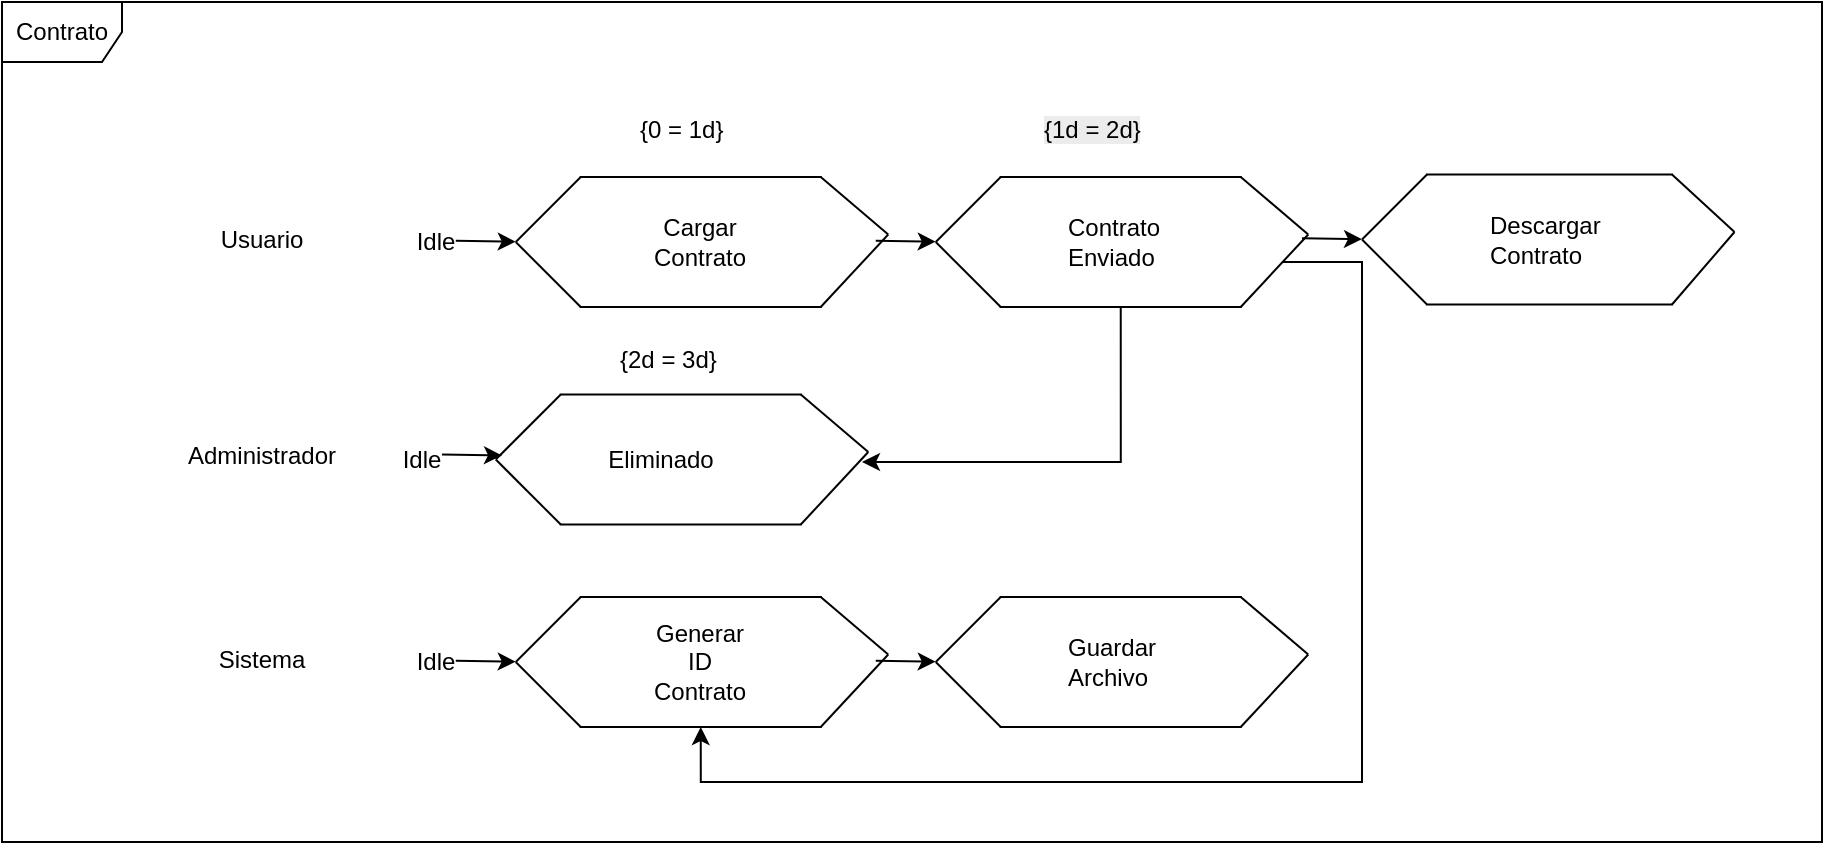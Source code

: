 <mxfile version="28.0.6">
  <diagram name="Página-1" id="PuR6PXavX1iiZgIphFz7">
    <mxGraphModel grid="1" page="1" gridSize="10" guides="1" tooltips="1" connect="1" arrows="1" fold="1" pageScale="1" pageWidth="827" pageHeight="1169" math="0" shadow="0">
      <root>
        <mxCell id="0" />
        <mxCell id="1" parent="0" />
        <mxCell id="wnuGWgDGQfipznTXfZxU-3" value="" style="shape=partialRectangle;whiteSpace=wrap;html=1;top=0;bottom=0;fillColor=none;rotation=90;" vertex="1" parent="1">
          <mxGeometry x="146.87" y="240" width="65" height="120" as="geometry" />
        </mxCell>
        <mxCell id="wnuGWgDGQfipznTXfZxU-6" value="" style="endArrow=none;html=1;rounded=0;exitX=1;exitY=0;exitDx=0;exitDy=0;" edge="1" parent="1" source="wnuGWgDGQfipznTXfZxU-3">
          <mxGeometry width="50" height="50" relative="1" as="geometry">
            <mxPoint x="283.12" y="306.25" as="sourcePoint" />
            <mxPoint x="273.12" y="296.25" as="targetPoint" />
          </mxGeometry>
        </mxCell>
        <mxCell id="wnuGWgDGQfipznTXfZxU-8" value="" style="endArrow=none;html=1;rounded=0;exitX=0;exitY=0;exitDx=0;exitDy=0;" edge="1" parent="1" source="wnuGWgDGQfipznTXfZxU-3">
          <mxGeometry width="50" height="50" relative="1" as="geometry">
            <mxPoint x="283.12" y="258.25" as="sourcePoint" />
            <mxPoint x="273.12" y="296.25" as="targetPoint" />
          </mxGeometry>
        </mxCell>
        <mxCell id="wnuGWgDGQfipznTXfZxU-11" value="" style="endArrow=none;html=1;rounded=0;entryX=1;entryY=1;entryDx=0;entryDy=0;" edge="1" parent="1" target="wnuGWgDGQfipznTXfZxU-3">
          <mxGeometry width="50" height="50" relative="1" as="geometry">
            <mxPoint x="86.87" y="300" as="sourcePoint" />
            <mxPoint x="110.12" y="328.25" as="targetPoint" />
          </mxGeometry>
        </mxCell>
        <mxCell id="wnuGWgDGQfipznTXfZxU-12" value="" style="endArrow=none;html=1;rounded=0;entryX=0;entryY=1;entryDx=0;entryDy=0;" edge="1" parent="1" target="wnuGWgDGQfipznTXfZxU-3">
          <mxGeometry width="50" height="50" relative="1" as="geometry">
            <mxPoint x="86.87" y="300" as="sourcePoint" />
            <mxPoint x="110.12" y="270" as="targetPoint" />
          </mxGeometry>
        </mxCell>
        <mxCell id="CxLbgmbTkm528DCZqjS9-22" style="edgeStyle=orthogonalEdgeStyle;rounded=0;orthogonalLoop=1;jettySize=auto;html=1;entryX=1;entryY=0.5;entryDx=0;entryDy=0;" edge="1" parent="1" target="CxLbgmbTkm528DCZqjS9-3">
          <mxGeometry relative="1" as="geometry">
            <mxPoint x="470" y="310" as="sourcePoint" />
            <mxPoint x="179.37" y="552.5" as="targetPoint" />
            <Array as="points">
              <mxPoint x="510" y="310" />
              <mxPoint x="510" y="570" />
              <mxPoint x="179" y="570" />
            </Array>
          </mxGeometry>
        </mxCell>
        <mxCell id="wnuGWgDGQfipznTXfZxU-13" value="" style="shape=partialRectangle;whiteSpace=wrap;html=1;top=0;bottom=0;fillColor=none;rotation=90;" vertex="1" parent="1">
          <mxGeometry x="356.87" y="240" width="65" height="120" as="geometry" />
        </mxCell>
        <mxCell id="wnuGWgDGQfipznTXfZxU-14" value="" style="endArrow=none;html=1;rounded=0;exitX=1;exitY=0;exitDx=0;exitDy=0;" edge="1" parent="1" source="wnuGWgDGQfipznTXfZxU-13">
          <mxGeometry width="50" height="50" relative="1" as="geometry">
            <mxPoint x="493.12" y="306.25" as="sourcePoint" />
            <mxPoint x="483.12" y="296.25" as="targetPoint" />
          </mxGeometry>
        </mxCell>
        <mxCell id="wnuGWgDGQfipznTXfZxU-15" value="" style="endArrow=none;html=1;rounded=0;exitX=0;exitY=0;exitDx=0;exitDy=0;" edge="1" parent="1" source="wnuGWgDGQfipznTXfZxU-13">
          <mxGeometry width="50" height="50" relative="1" as="geometry">
            <mxPoint x="493.12" y="258.25" as="sourcePoint" />
            <mxPoint x="483.12" y="296.25" as="targetPoint" />
          </mxGeometry>
        </mxCell>
        <mxCell id="wnuGWgDGQfipznTXfZxU-16" value="" style="endArrow=none;html=1;rounded=0;entryX=1;entryY=1;entryDx=0;entryDy=0;" edge="1" parent="1" target="wnuGWgDGQfipznTXfZxU-13">
          <mxGeometry width="50" height="50" relative="1" as="geometry">
            <mxPoint x="296.87" y="300" as="sourcePoint" />
            <mxPoint x="320.12" y="328.25" as="targetPoint" />
          </mxGeometry>
        </mxCell>
        <mxCell id="wnuGWgDGQfipznTXfZxU-17" value="" style="endArrow=none;html=1;rounded=0;entryX=0;entryY=1;entryDx=0;entryDy=0;" edge="1" parent="1" target="wnuGWgDGQfipznTXfZxU-13">
          <mxGeometry width="50" height="50" relative="1" as="geometry">
            <mxPoint x="296.87" y="300" as="sourcePoint" />
            <mxPoint x="320.12" y="270" as="targetPoint" />
          </mxGeometry>
        </mxCell>
        <mxCell id="wnuGWgDGQfipznTXfZxU-23" value="&lt;font style=&quot;vertical-align: inherit;&quot;&gt;&lt;font style=&quot;vertical-align: inherit;&quot;&gt;Idle&lt;/font&gt;&lt;/font&gt;" style="text;html=1;align=center;verticalAlign=middle;whiteSpace=wrap;rounded=0;" vertex="1" parent="1">
          <mxGeometry x="16.87" y="285" width="60" height="30" as="geometry" />
        </mxCell>
        <mxCell id="CxLbgmbTkm528DCZqjS9-2" style="edgeStyle=orthogonalEdgeStyle;rounded=0;orthogonalLoop=1;jettySize=auto;html=1;exitX=1;exitY=0.5;exitDx=0;exitDy=0;" edge="1" parent="1" source="wnuGWgDGQfipznTXfZxU-13">
          <mxGeometry relative="1" as="geometry">
            <mxPoint x="260" y="410" as="targetPoint" />
            <Array as="points">
              <mxPoint x="389" y="410" />
            </Array>
          </mxGeometry>
        </mxCell>
        <mxCell id="wnuGWgDGQfipznTXfZxU-24" value="" style="shape=partialRectangle;whiteSpace=wrap;html=1;top=0;bottom=0;fillColor=none;rotation=90;" vertex="1" parent="1">
          <mxGeometry x="571.25" y="237.5" width="65" height="122.5" as="geometry" />
        </mxCell>
        <mxCell id="wnuGWgDGQfipznTXfZxU-25" value="" style="endArrow=none;html=1;rounded=0;exitX=1;exitY=0;exitDx=0;exitDy=0;" edge="1" parent="1" source="wnuGWgDGQfipznTXfZxU-24">
          <mxGeometry width="50" height="50" relative="1" as="geometry">
            <mxPoint x="706.25" y="305" as="sourcePoint" />
            <mxPoint x="696.25" y="295" as="targetPoint" />
          </mxGeometry>
        </mxCell>
        <mxCell id="wnuGWgDGQfipznTXfZxU-26" value="" style="endArrow=none;html=1;rounded=0;exitX=0;exitY=0;exitDx=0;exitDy=0;" edge="1" parent="1" source="wnuGWgDGQfipznTXfZxU-24">
          <mxGeometry width="50" height="50" relative="1" as="geometry">
            <mxPoint x="706.25" y="257" as="sourcePoint" />
            <mxPoint x="696.25" y="295" as="targetPoint" />
          </mxGeometry>
        </mxCell>
        <mxCell id="wnuGWgDGQfipznTXfZxU-27" value="" style="endArrow=none;html=1;rounded=0;entryX=1;entryY=1;entryDx=0;entryDy=0;" edge="1" parent="1" target="wnuGWgDGQfipznTXfZxU-24">
          <mxGeometry width="50" height="50" relative="1" as="geometry">
            <mxPoint x="510" y="298.75" as="sourcePoint" />
            <mxPoint x="533.25" y="327" as="targetPoint" />
          </mxGeometry>
        </mxCell>
        <mxCell id="wnuGWgDGQfipznTXfZxU-28" value="" style="endArrow=none;html=1;rounded=0;entryX=0;entryY=1;entryDx=0;entryDy=0;" edge="1" parent="1" target="wnuGWgDGQfipznTXfZxU-24">
          <mxGeometry width="50" height="50" relative="1" as="geometry">
            <mxPoint x="510" y="298.75" as="sourcePoint" />
            <mxPoint x="533.25" y="268.75" as="targetPoint" />
          </mxGeometry>
        </mxCell>
        <mxCell id="wnuGWgDGQfipznTXfZxU-39" value="&lt;font style=&quot;vertical-align: inherit;&quot;&gt;&lt;font style=&quot;vertical-align: inherit;&quot;&gt;Idle&lt;/font&gt;&lt;/font&gt;" style="text;html=1;align=center;verticalAlign=middle;whiteSpace=wrap;rounded=0;" vertex="1" parent="1">
          <mxGeometry x="10" y="393.76" width="60" height="30" as="geometry" />
        </mxCell>
        <mxCell id="wnuGWgDGQfipznTXfZxU-58" value="" style="endArrow=classic;html=1;rounded=0;" edge="1" parent="1">
          <mxGeometry width="50" height="50" relative="1" as="geometry">
            <mxPoint x="266.87" y="299.41" as="sourcePoint" />
            <mxPoint x="296.87" y="299.82" as="targetPoint" />
          </mxGeometry>
        </mxCell>
        <mxCell id="wnuGWgDGQfipznTXfZxU-63" value="" style="endArrow=classic;html=1;rounded=0;" edge="1" parent="1">
          <mxGeometry width="50" height="50" relative="1" as="geometry">
            <mxPoint x="480" y="298.16" as="sourcePoint" />
            <mxPoint x="510" y="298.57" as="targetPoint" />
          </mxGeometry>
        </mxCell>
        <mxCell id="wnuGWgDGQfipznTXfZxU-64" value="" style="endArrow=classic;html=1;rounded=0;" edge="1" parent="1">
          <mxGeometry width="50" height="50" relative="1" as="geometry">
            <mxPoint x="56.87" y="299.41" as="sourcePoint" />
            <mxPoint x="86.87" y="299.82" as="targetPoint" />
          </mxGeometry>
        </mxCell>
        <mxCell id="wnuGWgDGQfipznTXfZxU-65" value="&lt;font style=&quot;vertical-align: inherit;&quot;&gt;&lt;font style=&quot;vertical-align: inherit;&quot;&gt;Contrato&lt;/font&gt;&lt;/font&gt;" style="shape=umlFrame;whiteSpace=wrap;html=1;pointerEvents=0;" vertex="1" parent="1">
          <mxGeometry x="-170" y="180" width="910" height="420" as="geometry" />
        </mxCell>
        <mxCell id="wnuGWgDGQfipznTXfZxU-66" value="&lt;span style=&quot;text-align: left;&quot;&gt;&lt;font style=&quot;vertical-align: inherit;&quot;&gt;&lt;font style=&quot;vertical-align: inherit;&quot;&gt;Cargar Contrato&lt;/font&gt;&lt;/font&gt;&lt;/span&gt;" style="text;html=1;align=center;verticalAlign=middle;whiteSpace=wrap;rounded=0;" vertex="1" parent="1">
          <mxGeometry x="149.37" y="285" width="60" height="30" as="geometry" />
        </mxCell>
        <mxCell id="wnuGWgDGQfipznTXfZxU-67" value="&lt;div style=&quot;text-align: left;&quot;&gt;&lt;span style=&quot;background-color: transparent; color: light-dark(rgb(0, 0, 0), rgb(255, 255, 255));&quot;&gt;Contrato Enviado&lt;/span&gt;&lt;/div&gt;" style="text;html=1;align=center;verticalAlign=middle;whiteSpace=wrap;rounded=0;" vertex="1" parent="1">
          <mxGeometry x="361.87" y="285" width="58.13" height="30" as="geometry" />
        </mxCell>
        <mxCell id="wnuGWgDGQfipznTXfZxU-69" value="&lt;div style=&quot;text-align: left;&quot;&gt;&lt;span style=&quot;background-color: transparent; color: light-dark(rgb(0, 0, 0), rgb(255, 255, 255));&quot;&gt;Descargar Contrato&lt;/span&gt;&lt;/div&gt;" style="text;html=1;align=center;verticalAlign=middle;whiteSpace=wrap;rounded=0;" vertex="1" parent="1">
          <mxGeometry x="572.5" y="283.75" width="60" height="30" as="geometry" />
        </mxCell>
        <mxCell id="wnuGWgDGQfipznTXfZxU-82" value="{2d = 3d}" style="text;whiteSpace=wrap;" vertex="1" parent="1">
          <mxGeometry x="136.88" y="345.01" width="80" height="40" as="geometry" />
        </mxCell>
        <mxCell id="wnuGWgDGQfipznTXfZxU-83" value="{0 = 1d}" style="text;whiteSpace=wrap;" vertex="1" parent="1">
          <mxGeometry x="146.87" y="230" width="80" height="40" as="geometry" />
        </mxCell>
        <mxCell id="wnuGWgDGQfipznTXfZxU-84" value="&lt;span style=&quot;color: rgb(0, 0, 0); font-family: Helvetica; font-size: 12px; font-style: normal; font-variant-ligatures: normal; font-variant-caps: normal; font-weight: 400; letter-spacing: normal; orphans: 2; text-align: left; text-indent: 0px; text-transform: none; widows: 2; word-spacing: 0px; -webkit-text-stroke-width: 0px; white-space: normal; background-color: rgb(236, 236, 236); text-decoration-thickness: initial; text-decoration-style: initial; text-decoration-color: initial; float: none; display: inline !important;&quot;&gt;&lt;font style=&quot;vertical-align: inherit;&quot;&gt;&lt;font style=&quot;vertical-align: inherit;&quot;&gt;{1d = 2d}&lt;/font&gt;&lt;/font&gt;&lt;/span&gt;" style="text;whiteSpace=wrap;html=1;" vertex="1" parent="1">
          <mxGeometry x="349.37" y="230" width="80" height="40" as="geometry" />
        </mxCell>
        <mxCell id="wnuGWgDGQfipznTXfZxU-85" value="&lt;font style=&quot;vertical-align: inherit;&quot;&gt;&lt;font style=&quot;vertical-align: inherit;&quot;&gt;Usuario&lt;/font&gt;&lt;/font&gt;" style="text;html=1;align=center;verticalAlign=middle;whiteSpace=wrap;rounded=0;" vertex="1" parent="1">
          <mxGeometry x="-70" y="283.75" width="60" height="30" as="geometry" />
        </mxCell>
        <mxCell id="wnuGWgDGQfipznTXfZxU-87" value="" style="shape=partialRectangle;whiteSpace=wrap;html=1;top=0;bottom=0;fillColor=none;rotation=90;" vertex="1" parent="1">
          <mxGeometry x="136.88" y="348.76" width="65" height="120" as="geometry" />
        </mxCell>
        <mxCell id="wnuGWgDGQfipznTXfZxU-88" value="" style="endArrow=none;html=1;rounded=0;exitX=1;exitY=0;exitDx=0;exitDy=0;" edge="1" parent="1" source="wnuGWgDGQfipznTXfZxU-87">
          <mxGeometry width="50" height="50" relative="1" as="geometry">
            <mxPoint x="273.13" y="415.01" as="sourcePoint" />
            <mxPoint x="263.13" y="405.01" as="targetPoint" />
          </mxGeometry>
        </mxCell>
        <mxCell id="wnuGWgDGQfipznTXfZxU-89" value="" style="endArrow=none;html=1;rounded=0;exitX=0;exitY=0;exitDx=0;exitDy=0;" edge="1" parent="1" source="wnuGWgDGQfipznTXfZxU-87">
          <mxGeometry width="50" height="50" relative="1" as="geometry">
            <mxPoint x="273.13" y="367.01" as="sourcePoint" />
            <mxPoint x="263.13" y="405.01" as="targetPoint" />
          </mxGeometry>
        </mxCell>
        <mxCell id="wnuGWgDGQfipznTXfZxU-90" value="" style="endArrow=none;html=1;rounded=0;entryX=1;entryY=1;entryDx=0;entryDy=0;" edge="1" parent="1" target="wnuGWgDGQfipznTXfZxU-87">
          <mxGeometry width="50" height="50" relative="1" as="geometry">
            <mxPoint x="76.88" y="408.76" as="sourcePoint" />
            <mxPoint x="100.13" y="437.01" as="targetPoint" />
          </mxGeometry>
        </mxCell>
        <mxCell id="wnuGWgDGQfipznTXfZxU-91" value="" style="endArrow=none;html=1;rounded=0;entryX=0;entryY=1;entryDx=0;entryDy=0;" edge="1" parent="1" target="wnuGWgDGQfipznTXfZxU-87">
          <mxGeometry width="50" height="50" relative="1" as="geometry">
            <mxPoint x="76.88" y="408.76" as="sourcePoint" />
            <mxPoint x="100.13" y="378.76" as="targetPoint" />
          </mxGeometry>
        </mxCell>
        <mxCell id="wnuGWgDGQfipznTXfZxU-92" value="&lt;div style=&quot;text-align: left;&quot;&gt;&lt;span style=&quot;background-color: transparent; color: light-dark(rgb(0, 0, 0), rgb(255, 255, 255));&quot;&gt;&lt;font style=&quot;vertical-align: inherit;&quot;&gt;&lt;font style=&quot;vertical-align: inherit;&quot;&gt;&lt;font style=&quot;vertical-align: inherit;&quot;&gt;&lt;font style=&quot;vertical-align: inherit;&quot;&gt;Eliminado&lt;/font&gt;&lt;/font&gt;&lt;/font&gt;&lt;/font&gt;&lt;/span&gt;&lt;/div&gt;" style="text;html=1;align=center;verticalAlign=middle;whiteSpace=wrap;rounded=0;" vertex="1" parent="1">
          <mxGeometry x="116.88" y="393.76" width="85" height="30" as="geometry" />
        </mxCell>
        <mxCell id="wnuGWgDGQfipznTXfZxU-97" value="" style="endArrow=classic;html=1;rounded=0;" edge="1" parent="1">
          <mxGeometry width="50" height="50" relative="1" as="geometry">
            <mxPoint x="50" y="406.29" as="sourcePoint" />
            <mxPoint x="80" y="406.7" as="targetPoint" />
          </mxGeometry>
        </mxCell>
        <mxCell id="CxLbgmbTkm528DCZqjS9-1" value="&lt;font style=&quot;vertical-align: inherit;&quot;&gt;&lt;font style=&quot;vertical-align: inherit;&quot;&gt;Administrador&lt;/font&gt;&lt;/font&gt;" style="text;html=1;align=center;verticalAlign=middle;whiteSpace=wrap;rounded=0;" vertex="1" parent="1">
          <mxGeometry x="-90" y="391.88" width="100" height="30" as="geometry" />
        </mxCell>
        <mxCell id="CxLbgmbTkm528DCZqjS9-3" value="" style="shape=partialRectangle;whiteSpace=wrap;html=1;top=0;bottom=0;fillColor=none;rotation=90;" vertex="1" parent="1">
          <mxGeometry x="146.87" y="450" width="65" height="120" as="geometry" />
        </mxCell>
        <mxCell id="CxLbgmbTkm528DCZqjS9-4" value="" style="endArrow=none;html=1;rounded=0;exitX=1;exitY=0;exitDx=0;exitDy=0;" edge="1" parent="1" source="CxLbgmbTkm528DCZqjS9-3">
          <mxGeometry width="50" height="50" relative="1" as="geometry">
            <mxPoint x="283.12" y="516.25" as="sourcePoint" />
            <mxPoint x="273.12" y="506.25" as="targetPoint" />
          </mxGeometry>
        </mxCell>
        <mxCell id="CxLbgmbTkm528DCZqjS9-5" value="" style="endArrow=none;html=1;rounded=0;exitX=0;exitY=0;exitDx=0;exitDy=0;" edge="1" parent="1" source="CxLbgmbTkm528DCZqjS9-3">
          <mxGeometry width="50" height="50" relative="1" as="geometry">
            <mxPoint x="283.12" y="468.25" as="sourcePoint" />
            <mxPoint x="273.12" y="506.25" as="targetPoint" />
          </mxGeometry>
        </mxCell>
        <mxCell id="CxLbgmbTkm528DCZqjS9-6" value="" style="endArrow=none;html=1;rounded=0;entryX=1;entryY=1;entryDx=0;entryDy=0;" edge="1" parent="1" target="CxLbgmbTkm528DCZqjS9-3">
          <mxGeometry width="50" height="50" relative="1" as="geometry">
            <mxPoint x="86.87" y="510" as="sourcePoint" />
            <mxPoint x="110.12" y="538.25" as="targetPoint" />
          </mxGeometry>
        </mxCell>
        <mxCell id="CxLbgmbTkm528DCZqjS9-7" value="" style="endArrow=none;html=1;rounded=0;entryX=0;entryY=1;entryDx=0;entryDy=0;" edge="1" parent="1" target="CxLbgmbTkm528DCZqjS9-3">
          <mxGeometry width="50" height="50" relative="1" as="geometry">
            <mxPoint x="86.87" y="510" as="sourcePoint" />
            <mxPoint x="110.12" y="480" as="targetPoint" />
          </mxGeometry>
        </mxCell>
        <mxCell id="CxLbgmbTkm528DCZqjS9-8" value="" style="shape=partialRectangle;whiteSpace=wrap;html=1;top=0;bottom=0;fillColor=none;rotation=90;" vertex="1" parent="1">
          <mxGeometry x="356.87" y="450" width="65" height="120" as="geometry" />
        </mxCell>
        <mxCell id="CxLbgmbTkm528DCZqjS9-9" value="" style="endArrow=none;html=1;rounded=0;exitX=1;exitY=0;exitDx=0;exitDy=0;" edge="1" parent="1" source="CxLbgmbTkm528DCZqjS9-8">
          <mxGeometry width="50" height="50" relative="1" as="geometry">
            <mxPoint x="493.12" y="516.25" as="sourcePoint" />
            <mxPoint x="483.12" y="506.25" as="targetPoint" />
          </mxGeometry>
        </mxCell>
        <mxCell id="CxLbgmbTkm528DCZqjS9-10" value="" style="endArrow=none;html=1;rounded=0;exitX=0;exitY=0;exitDx=0;exitDy=0;" edge="1" parent="1" source="CxLbgmbTkm528DCZqjS9-8">
          <mxGeometry width="50" height="50" relative="1" as="geometry">
            <mxPoint x="493.12" y="468.25" as="sourcePoint" />
            <mxPoint x="483.12" y="506.25" as="targetPoint" />
          </mxGeometry>
        </mxCell>
        <mxCell id="CxLbgmbTkm528DCZqjS9-11" value="" style="endArrow=none;html=1;rounded=0;entryX=1;entryY=1;entryDx=0;entryDy=0;" edge="1" parent="1" target="CxLbgmbTkm528DCZqjS9-8">
          <mxGeometry width="50" height="50" relative="1" as="geometry">
            <mxPoint x="296.87" y="510" as="sourcePoint" />
            <mxPoint x="320.12" y="538.25" as="targetPoint" />
          </mxGeometry>
        </mxCell>
        <mxCell id="CxLbgmbTkm528DCZqjS9-12" value="" style="endArrow=none;html=1;rounded=0;entryX=0;entryY=1;entryDx=0;entryDy=0;" edge="1" parent="1" target="CxLbgmbTkm528DCZqjS9-8">
          <mxGeometry width="50" height="50" relative="1" as="geometry">
            <mxPoint x="296.87" y="510" as="sourcePoint" />
            <mxPoint x="320.12" y="480" as="targetPoint" />
          </mxGeometry>
        </mxCell>
        <mxCell id="CxLbgmbTkm528DCZqjS9-13" value="&lt;font style=&quot;vertical-align: inherit;&quot;&gt;&lt;font style=&quot;vertical-align: inherit;&quot;&gt;Idle&lt;/font&gt;&lt;/font&gt;" style="text;html=1;align=center;verticalAlign=middle;whiteSpace=wrap;rounded=0;" vertex="1" parent="1">
          <mxGeometry x="16.87" y="495" width="60" height="30" as="geometry" />
        </mxCell>
        <mxCell id="CxLbgmbTkm528DCZqjS9-14" value="" style="endArrow=classic;html=1;rounded=0;" edge="1" parent="1">
          <mxGeometry width="50" height="50" relative="1" as="geometry">
            <mxPoint x="266.87" y="509.41" as="sourcePoint" />
            <mxPoint x="296.87" y="509.82" as="targetPoint" />
          </mxGeometry>
        </mxCell>
        <mxCell id="CxLbgmbTkm528DCZqjS9-16" value="" style="endArrow=classic;html=1;rounded=0;" edge="1" parent="1">
          <mxGeometry width="50" height="50" relative="1" as="geometry">
            <mxPoint x="56.87" y="509.41" as="sourcePoint" />
            <mxPoint x="86.87" y="509.82" as="targetPoint" />
          </mxGeometry>
        </mxCell>
        <mxCell id="CxLbgmbTkm528DCZqjS9-17" value="&lt;span style=&quot;text-align: left;&quot;&gt;&lt;font style=&quot;vertical-align: inherit;&quot;&gt;&lt;font style=&quot;vertical-align: inherit;&quot;&gt;Generar ID Contrato&lt;/font&gt;&lt;/font&gt;&lt;/span&gt;" style="text;html=1;align=center;verticalAlign=middle;whiteSpace=wrap;rounded=0;" vertex="1" parent="1">
          <mxGeometry x="149.37" y="495" width="60" height="30" as="geometry" />
        </mxCell>
        <mxCell id="CxLbgmbTkm528DCZqjS9-18" value="&lt;div style=&quot;text-align: left;&quot;&gt;Guardar Archivo&lt;/div&gt;" style="text;html=1;align=center;verticalAlign=middle;whiteSpace=wrap;rounded=0;" vertex="1" parent="1">
          <mxGeometry x="361.87" y="495" width="58.13" height="30" as="geometry" />
        </mxCell>
        <mxCell id="CxLbgmbTkm528DCZqjS9-21" value="&lt;font style=&quot;vertical-align: inherit;&quot;&gt;&lt;font style=&quot;vertical-align: inherit;&quot;&gt;Sistema&lt;/font&gt;&lt;/font&gt;" style="text;html=1;align=center;verticalAlign=middle;whiteSpace=wrap;rounded=0;" vertex="1" parent="1">
          <mxGeometry x="-70" y="493.75" width="60" height="30" as="geometry" />
        </mxCell>
      </root>
    </mxGraphModel>
  </diagram>
</mxfile>
